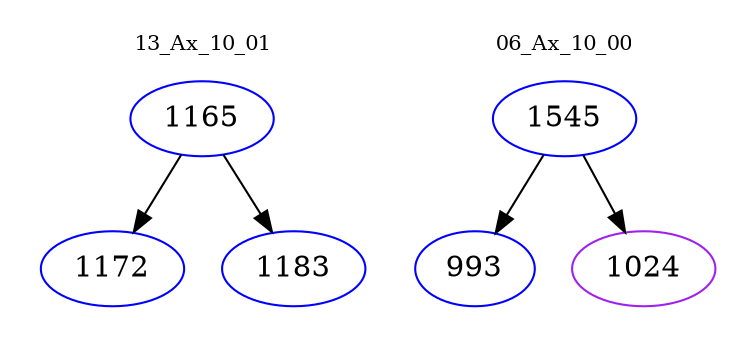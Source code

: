 digraph{
subgraph cluster_0 {
color = white
label = "13_Ax_10_01";
fontsize=10;
T0_1165 [label="1165", color="blue"]
T0_1165 -> T0_1172 [color="black"]
T0_1172 [label="1172", color="blue"]
T0_1165 -> T0_1183 [color="black"]
T0_1183 [label="1183", color="blue"]
}
subgraph cluster_1 {
color = white
label = "06_Ax_10_00";
fontsize=10;
T1_1545 [label="1545", color="blue"]
T1_1545 -> T1_993 [color="black"]
T1_993 [label="993", color="blue"]
T1_1545 -> T1_1024 [color="black"]
T1_1024 [label="1024", color="purple"]
}
}
